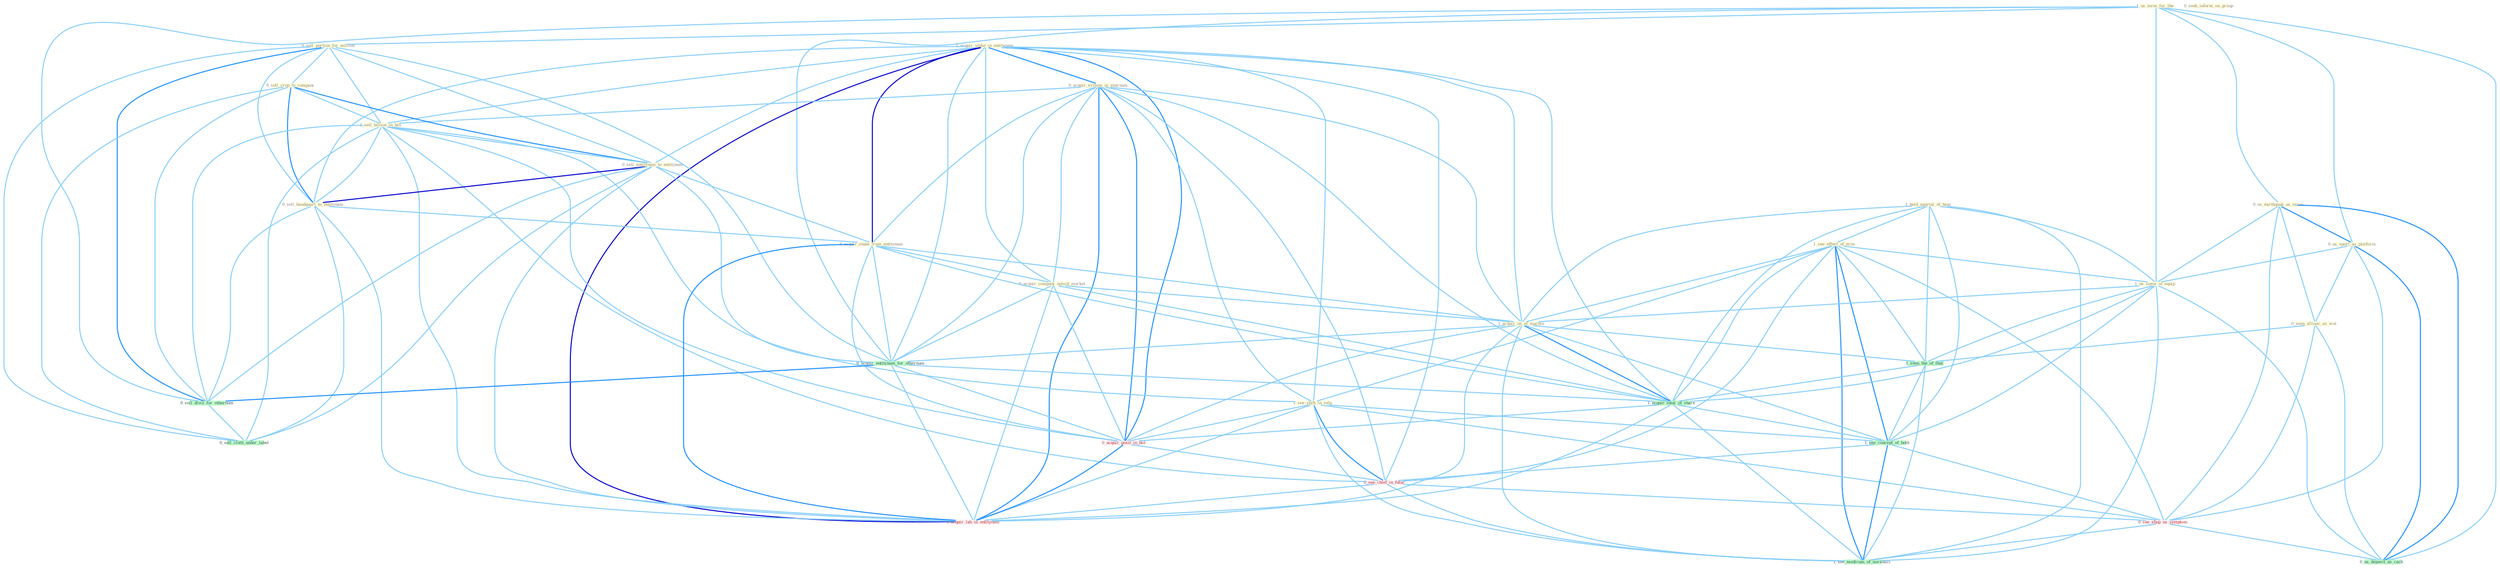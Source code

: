 Graph G{ 
    node
    [shape=polygon,style=filled,width=.5,height=.06,color="#BDFCC9",fixedsize=true,fontsize=4,
    fontcolor="#2f4f4f"];
    {node
    [color="#ffffe0", fontcolor="#8b7d6b"] "1_us_term_for_the " "1_hold_equival_of_hear " "1_acquir_stake_in_entitynam " "0_acquir_system_in_yearnum " "0_sell_portion_for_million " "0_seek_inform_on_group " "0_sell_crop_to_compani " "1_sell_billion_in_bill " "0_sell_entitynam_to_entitynam " "1_see_effect_of_eros " "0_us_earthquak_as_excus " "1_see_shift_in_valu " "0_sell_headquart_to_entitynam " "0_us_sport_as_platform " "0_acquir_stake_from_entitynam " "0_acquir_compani_outsid_market " "1_us_some_of_equip " "0_seen_allianc_as_wai " "1_acquir_on_of_machin "}
{node [color="#fff0f5", fontcolor="#b22222"] "0_acquir_posit_in_bid " "0_see_chief_in_futur " "0_see_shop_as_symptom " "1_acquir_lab_in_entitynam "}
edge [color="#B0E2FF"];

	"1_us_term_for_the " -- "0_sell_portion_for_million " [w="1", color="#87cefa" ];
	"1_us_term_for_the " -- "0_us_earthquak_as_excus " [w="1", color="#87cefa" ];
	"1_us_term_for_the " -- "0_us_sport_as_platform " [w="1", color="#87cefa" ];
	"1_us_term_for_the " -- "1_us_some_of_equip " [w="1", color="#87cefa" ];
	"1_us_term_for_the " -- "0_acquir_entitynam_for_othernum " [w="1", color="#87cefa" ];
	"1_us_term_for_the " -- "0_sell_divis_for_othernum " [w="1", color="#87cefa" ];
	"1_us_term_for_the " -- "0_us_deposit_as_cach " [w="1", color="#87cefa" ];
	"1_hold_equival_of_hear " -- "1_see_effect_of_eros " [w="1", color="#87cefa" ];
	"1_hold_equival_of_hear " -- "1_us_some_of_equip " [w="1", color="#87cefa" ];
	"1_hold_equival_of_hear " -- "1_acquir_on_of_machin " [w="1", color="#87cefa" ];
	"1_hold_equival_of_hear " -- "1_seen_the_of_that " [w="1", color="#87cefa" ];
	"1_hold_equival_of_hear " -- "1_acquir_total_of_share " [w="1", color="#87cefa" ];
	"1_hold_equival_of_hear " -- "1_see_concept_of_both " [w="1", color="#87cefa" ];
	"1_hold_equival_of_hear " -- "1_see_modicum_of_normalci " [w="1", color="#87cefa" ];
	"1_acquir_stake_in_entitynam " -- "0_acquir_system_in_yearnum " [w="2", color="#1e90ff" , len=0.8];
	"1_acquir_stake_in_entitynam " -- "1_sell_billion_in_bill " [w="1", color="#87cefa" ];
	"1_acquir_stake_in_entitynam " -- "0_sell_entitynam_to_entitynam " [w="1", color="#87cefa" ];
	"1_acquir_stake_in_entitynam " -- "1_see_shift_in_valu " [w="1", color="#87cefa" ];
	"1_acquir_stake_in_entitynam " -- "0_sell_headquart_to_entitynam " [w="1", color="#87cefa" ];
	"1_acquir_stake_in_entitynam " -- "0_acquir_stake_from_entitynam " [w="3", color="#0000cd" , len=0.6];
	"1_acquir_stake_in_entitynam " -- "0_acquir_compani_outsid_market " [w="1", color="#87cefa" ];
	"1_acquir_stake_in_entitynam " -- "1_acquir_on_of_machin " [w="1", color="#87cefa" ];
	"1_acquir_stake_in_entitynam " -- "0_acquir_entitynam_for_othernum " [w="1", color="#87cefa" ];
	"1_acquir_stake_in_entitynam " -- "1_acquir_total_of_share " [w="1", color="#87cefa" ];
	"1_acquir_stake_in_entitynam " -- "0_acquir_posit_in_bid " [w="2", color="#1e90ff" , len=0.8];
	"1_acquir_stake_in_entitynam " -- "0_see_chief_in_futur " [w="1", color="#87cefa" ];
	"1_acquir_stake_in_entitynam " -- "1_acquir_lab_in_entitynam " [w="3", color="#0000cd" , len=0.6];
	"0_acquir_system_in_yearnum " -- "1_sell_billion_in_bill " [w="1", color="#87cefa" ];
	"0_acquir_system_in_yearnum " -- "1_see_shift_in_valu " [w="1", color="#87cefa" ];
	"0_acquir_system_in_yearnum " -- "0_acquir_stake_from_entitynam " [w="1", color="#87cefa" ];
	"0_acquir_system_in_yearnum " -- "0_acquir_compani_outsid_market " [w="1", color="#87cefa" ];
	"0_acquir_system_in_yearnum " -- "1_acquir_on_of_machin " [w="1", color="#87cefa" ];
	"0_acquir_system_in_yearnum " -- "0_acquir_entitynam_for_othernum " [w="1", color="#87cefa" ];
	"0_acquir_system_in_yearnum " -- "1_acquir_total_of_share " [w="1", color="#87cefa" ];
	"0_acquir_system_in_yearnum " -- "0_acquir_posit_in_bid " [w="2", color="#1e90ff" , len=0.8];
	"0_acquir_system_in_yearnum " -- "0_see_chief_in_futur " [w="1", color="#87cefa" ];
	"0_acquir_system_in_yearnum " -- "1_acquir_lab_in_entitynam " [w="2", color="#1e90ff" , len=0.8];
	"0_sell_portion_for_million " -- "0_sell_crop_to_compani " [w="1", color="#87cefa" ];
	"0_sell_portion_for_million " -- "1_sell_billion_in_bill " [w="1", color="#87cefa" ];
	"0_sell_portion_for_million " -- "0_sell_entitynam_to_entitynam " [w="1", color="#87cefa" ];
	"0_sell_portion_for_million " -- "0_sell_headquart_to_entitynam " [w="1", color="#87cefa" ];
	"0_sell_portion_for_million " -- "0_acquir_entitynam_for_othernum " [w="1", color="#87cefa" ];
	"0_sell_portion_for_million " -- "0_sell_divis_for_othernum " [w="2", color="#1e90ff" , len=0.8];
	"0_sell_portion_for_million " -- "0_sell_cloth_under_label " [w="1", color="#87cefa" ];
	"0_sell_crop_to_compani " -- "1_sell_billion_in_bill " [w="1", color="#87cefa" ];
	"0_sell_crop_to_compani " -- "0_sell_entitynam_to_entitynam " [w="2", color="#1e90ff" , len=0.8];
	"0_sell_crop_to_compani " -- "0_sell_headquart_to_entitynam " [w="2", color="#1e90ff" , len=0.8];
	"0_sell_crop_to_compani " -- "0_sell_divis_for_othernum " [w="1", color="#87cefa" ];
	"0_sell_crop_to_compani " -- "0_sell_cloth_under_label " [w="1", color="#87cefa" ];
	"1_sell_billion_in_bill " -- "0_sell_entitynam_to_entitynam " [w="1", color="#87cefa" ];
	"1_sell_billion_in_bill " -- "1_see_shift_in_valu " [w="1", color="#87cefa" ];
	"1_sell_billion_in_bill " -- "0_sell_headquart_to_entitynam " [w="1", color="#87cefa" ];
	"1_sell_billion_in_bill " -- "0_sell_divis_for_othernum " [w="1", color="#87cefa" ];
	"1_sell_billion_in_bill " -- "0_sell_cloth_under_label " [w="1", color="#87cefa" ];
	"1_sell_billion_in_bill " -- "0_acquir_posit_in_bid " [w="1", color="#87cefa" ];
	"1_sell_billion_in_bill " -- "0_see_chief_in_futur " [w="1", color="#87cefa" ];
	"1_sell_billion_in_bill " -- "1_acquir_lab_in_entitynam " [w="1", color="#87cefa" ];
	"0_sell_entitynam_to_entitynam " -- "0_sell_headquart_to_entitynam " [w="3", color="#0000cd" , len=0.6];
	"0_sell_entitynam_to_entitynam " -- "0_acquir_stake_from_entitynam " [w="1", color="#87cefa" ];
	"0_sell_entitynam_to_entitynam " -- "0_acquir_entitynam_for_othernum " [w="1", color="#87cefa" ];
	"0_sell_entitynam_to_entitynam " -- "0_sell_divis_for_othernum " [w="1", color="#87cefa" ];
	"0_sell_entitynam_to_entitynam " -- "0_sell_cloth_under_label " [w="1", color="#87cefa" ];
	"0_sell_entitynam_to_entitynam " -- "1_acquir_lab_in_entitynam " [w="1", color="#87cefa" ];
	"1_see_effect_of_eros " -- "1_see_shift_in_valu " [w="1", color="#87cefa" ];
	"1_see_effect_of_eros " -- "1_us_some_of_equip " [w="1", color="#87cefa" ];
	"1_see_effect_of_eros " -- "1_acquir_on_of_machin " [w="1", color="#87cefa" ];
	"1_see_effect_of_eros " -- "1_seen_the_of_that " [w="1", color="#87cefa" ];
	"1_see_effect_of_eros " -- "1_acquir_total_of_share " [w="1", color="#87cefa" ];
	"1_see_effect_of_eros " -- "1_see_concept_of_both " [w="2", color="#1e90ff" , len=0.8];
	"1_see_effect_of_eros " -- "0_see_chief_in_futur " [w="1", color="#87cefa" ];
	"1_see_effect_of_eros " -- "0_see_shop_as_symptom " [w="1", color="#87cefa" ];
	"1_see_effect_of_eros " -- "1_see_modicum_of_normalci " [w="2", color="#1e90ff" , len=0.8];
	"0_us_earthquak_as_excus " -- "0_us_sport_as_platform " [w="2", color="#1e90ff" , len=0.8];
	"0_us_earthquak_as_excus " -- "1_us_some_of_equip " [w="1", color="#87cefa" ];
	"0_us_earthquak_as_excus " -- "0_seen_allianc_as_wai " [w="1", color="#87cefa" ];
	"0_us_earthquak_as_excus " -- "0_see_shop_as_symptom " [w="1", color="#87cefa" ];
	"0_us_earthquak_as_excus " -- "0_us_deposit_as_cach " [w="2", color="#1e90ff" , len=0.8];
	"1_see_shift_in_valu " -- "0_acquir_posit_in_bid " [w="1", color="#87cefa" ];
	"1_see_shift_in_valu " -- "1_see_concept_of_both " [w="1", color="#87cefa" ];
	"1_see_shift_in_valu " -- "0_see_chief_in_futur " [w="2", color="#1e90ff" , len=0.8];
	"1_see_shift_in_valu " -- "0_see_shop_as_symptom " [w="1", color="#87cefa" ];
	"1_see_shift_in_valu " -- "1_acquir_lab_in_entitynam " [w="1", color="#87cefa" ];
	"1_see_shift_in_valu " -- "1_see_modicum_of_normalci " [w="1", color="#87cefa" ];
	"0_sell_headquart_to_entitynam " -- "0_acquir_stake_from_entitynam " [w="1", color="#87cefa" ];
	"0_sell_headquart_to_entitynam " -- "0_sell_divis_for_othernum " [w="1", color="#87cefa" ];
	"0_sell_headquart_to_entitynam " -- "0_sell_cloth_under_label " [w="1", color="#87cefa" ];
	"0_sell_headquart_to_entitynam " -- "1_acquir_lab_in_entitynam " [w="1", color="#87cefa" ];
	"0_us_sport_as_platform " -- "1_us_some_of_equip " [w="1", color="#87cefa" ];
	"0_us_sport_as_platform " -- "0_seen_allianc_as_wai " [w="1", color="#87cefa" ];
	"0_us_sport_as_platform " -- "0_see_shop_as_symptom " [w="1", color="#87cefa" ];
	"0_us_sport_as_platform " -- "0_us_deposit_as_cach " [w="2", color="#1e90ff" , len=0.8];
	"0_acquir_stake_from_entitynam " -- "0_acquir_compani_outsid_market " [w="1", color="#87cefa" ];
	"0_acquir_stake_from_entitynam " -- "1_acquir_on_of_machin " [w="1", color="#87cefa" ];
	"0_acquir_stake_from_entitynam " -- "0_acquir_entitynam_for_othernum " [w="1", color="#87cefa" ];
	"0_acquir_stake_from_entitynam " -- "1_acquir_total_of_share " [w="1", color="#87cefa" ];
	"0_acquir_stake_from_entitynam " -- "0_acquir_posit_in_bid " [w="1", color="#87cefa" ];
	"0_acquir_stake_from_entitynam " -- "1_acquir_lab_in_entitynam " [w="2", color="#1e90ff" , len=0.8];
	"0_acquir_compani_outsid_market " -- "1_acquir_on_of_machin " [w="1", color="#87cefa" ];
	"0_acquir_compani_outsid_market " -- "0_acquir_entitynam_for_othernum " [w="1", color="#87cefa" ];
	"0_acquir_compani_outsid_market " -- "1_acquir_total_of_share " [w="1", color="#87cefa" ];
	"0_acquir_compani_outsid_market " -- "0_acquir_posit_in_bid " [w="1", color="#87cefa" ];
	"0_acquir_compani_outsid_market " -- "1_acquir_lab_in_entitynam " [w="1", color="#87cefa" ];
	"1_us_some_of_equip " -- "1_acquir_on_of_machin " [w="1", color="#87cefa" ];
	"1_us_some_of_equip " -- "1_seen_the_of_that " [w="1", color="#87cefa" ];
	"1_us_some_of_equip " -- "1_acquir_total_of_share " [w="1", color="#87cefa" ];
	"1_us_some_of_equip " -- "1_see_concept_of_both " [w="1", color="#87cefa" ];
	"1_us_some_of_equip " -- "0_us_deposit_as_cach " [w="1", color="#87cefa" ];
	"1_us_some_of_equip " -- "1_see_modicum_of_normalci " [w="1", color="#87cefa" ];
	"0_seen_allianc_as_wai " -- "1_seen_the_of_that " [w="1", color="#87cefa" ];
	"0_seen_allianc_as_wai " -- "0_see_shop_as_symptom " [w="1", color="#87cefa" ];
	"0_seen_allianc_as_wai " -- "0_us_deposit_as_cach " [w="1", color="#87cefa" ];
	"1_acquir_on_of_machin " -- "0_acquir_entitynam_for_othernum " [w="1", color="#87cefa" ];
	"1_acquir_on_of_machin " -- "1_seen_the_of_that " [w="1", color="#87cefa" ];
	"1_acquir_on_of_machin " -- "1_acquir_total_of_share " [w="2", color="#1e90ff" , len=0.8];
	"1_acquir_on_of_machin " -- "0_acquir_posit_in_bid " [w="1", color="#87cefa" ];
	"1_acquir_on_of_machin " -- "1_see_concept_of_both " [w="1", color="#87cefa" ];
	"1_acquir_on_of_machin " -- "1_acquir_lab_in_entitynam " [w="1", color="#87cefa" ];
	"1_acquir_on_of_machin " -- "1_see_modicum_of_normalci " [w="1", color="#87cefa" ];
	"0_acquir_entitynam_for_othernum " -- "0_sell_divis_for_othernum " [w="2", color="#1e90ff" , len=0.8];
	"0_acquir_entitynam_for_othernum " -- "1_acquir_total_of_share " [w="1", color="#87cefa" ];
	"0_acquir_entitynam_for_othernum " -- "0_acquir_posit_in_bid " [w="1", color="#87cefa" ];
	"0_acquir_entitynam_for_othernum " -- "1_acquir_lab_in_entitynam " [w="1", color="#87cefa" ];
	"1_seen_the_of_that " -- "1_acquir_total_of_share " [w="1", color="#87cefa" ];
	"1_seen_the_of_that " -- "1_see_concept_of_both " [w="1", color="#87cefa" ];
	"1_seen_the_of_that " -- "1_see_modicum_of_normalci " [w="1", color="#87cefa" ];
	"0_sell_divis_for_othernum " -- "0_sell_cloth_under_label " [w="1", color="#87cefa" ];
	"1_acquir_total_of_share " -- "0_acquir_posit_in_bid " [w="1", color="#87cefa" ];
	"1_acquir_total_of_share " -- "1_see_concept_of_both " [w="1", color="#87cefa" ];
	"1_acquir_total_of_share " -- "1_acquir_lab_in_entitynam " [w="1", color="#87cefa" ];
	"1_acquir_total_of_share " -- "1_see_modicum_of_normalci " [w="1", color="#87cefa" ];
	"0_acquir_posit_in_bid " -- "0_see_chief_in_futur " [w="1", color="#87cefa" ];
	"0_acquir_posit_in_bid " -- "1_acquir_lab_in_entitynam " [w="2", color="#1e90ff" , len=0.8];
	"1_see_concept_of_both " -- "0_see_chief_in_futur " [w="1", color="#87cefa" ];
	"1_see_concept_of_both " -- "0_see_shop_as_symptom " [w="1", color="#87cefa" ];
	"1_see_concept_of_both " -- "1_see_modicum_of_normalci " [w="2", color="#1e90ff" , len=0.8];
	"0_see_chief_in_futur " -- "0_see_shop_as_symptom " [w="1", color="#87cefa" ];
	"0_see_chief_in_futur " -- "1_acquir_lab_in_entitynam " [w="1", color="#87cefa" ];
	"0_see_chief_in_futur " -- "1_see_modicum_of_normalci " [w="1", color="#87cefa" ];
	"0_see_shop_as_symptom " -- "0_us_deposit_as_cach " [w="1", color="#87cefa" ];
	"0_see_shop_as_symptom " -- "1_see_modicum_of_normalci " [w="1", color="#87cefa" ];
}